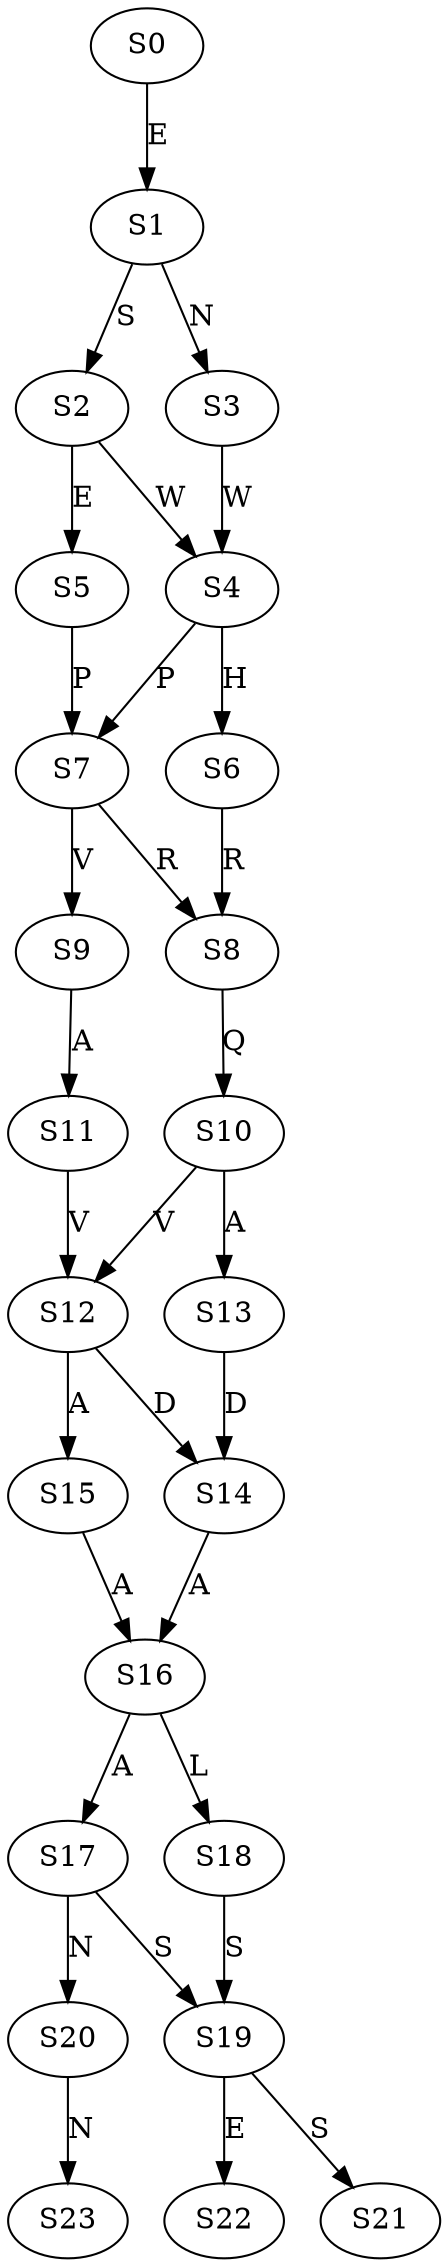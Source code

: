 strict digraph  {
	S0 -> S1 [ label = E ];
	S1 -> S2 [ label = S ];
	S1 -> S3 [ label = N ];
	S2 -> S4 [ label = W ];
	S2 -> S5 [ label = E ];
	S3 -> S4 [ label = W ];
	S4 -> S6 [ label = H ];
	S4 -> S7 [ label = P ];
	S5 -> S7 [ label = P ];
	S6 -> S8 [ label = R ];
	S7 -> S9 [ label = V ];
	S7 -> S8 [ label = R ];
	S8 -> S10 [ label = Q ];
	S9 -> S11 [ label = A ];
	S10 -> S12 [ label = V ];
	S10 -> S13 [ label = A ];
	S11 -> S12 [ label = V ];
	S12 -> S14 [ label = D ];
	S12 -> S15 [ label = A ];
	S13 -> S14 [ label = D ];
	S14 -> S16 [ label = A ];
	S15 -> S16 [ label = A ];
	S16 -> S17 [ label = A ];
	S16 -> S18 [ label = L ];
	S17 -> S19 [ label = S ];
	S17 -> S20 [ label = N ];
	S18 -> S19 [ label = S ];
	S19 -> S21 [ label = S ];
	S19 -> S22 [ label = E ];
	S20 -> S23 [ label = N ];
}

